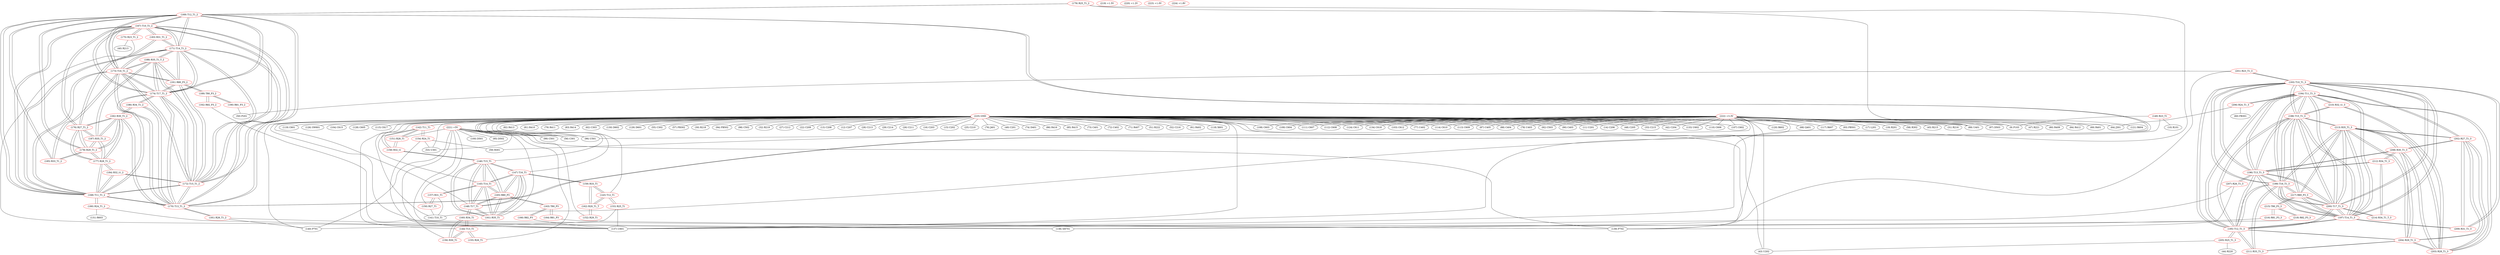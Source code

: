 graph {
	142 [label="(142) T11_T1" color=red]
	154 [label="(154) R24_T1"]
	151 [label="(151) R28_T1"]
	158 [label="(158) R32_t1"]
	143 [label="(143) T12_T1" color=red]
	159 [label="(159) R33_T1"]
	162 [label="(162) R29_T1_T"]
	153 [label="(153) R25_T1"]
	144 [label="(144) T13_T1" color=red]
	156 [label="(156) R30_T1"]
	160 [label="(160) R34_T1"]
	155 [label="(155) R26_T1"]
	145 [label="(145) T14_T1" color=red]
	157 [label="(157) R31_T1"]
	165 [label="(165) R80_P3"]
	148 [label="(148) T17_T1"]
	161 [label="(161) R35_T1"]
	147 [label="(147) T16_T1"]
	146 [label="(146) T15_T1"]
	146 [label="(146) T15_T1" color=red]
	158 [label="(158) R32_t1"]
	165 [label="(165) R80_P3"]
	148 [label="(148) T17_T1"]
	161 [label="(161) R35_T1"]
	147 [label="(147) T16_T1"]
	145 [label="(145) T14_T1"]
	147 [label="(147) T16_T1" color=red]
	159 [label="(159) R33_T1"]
	165 [label="(165) R80_P3"]
	148 [label="(148) T17_T1"]
	161 [label="(161) R35_T1"]
	146 [label="(146) T15_T1"]
	145 [label="(145) T14_T1"]
	148 [label="(148) T17_T1" color=red]
	160 [label="(160) R34_T1"]
	165 [label="(165) R80_P3"]
	161 [label="(161) R35_T1"]
	147 [label="(147) T16_T1"]
	146 [label="(146) T15_T1"]
	145 [label="(145) T14_T1"]
	149 [label="(149) R23_T1" color=red]
	10 [label="(10) R101"]
	9 [label="(9) P103"]
	141 [label="(141) T10_T1"]
	150 [label="(150) R27_T1" color=red]
	141 [label="(141) T10_T1"]
	157 [label="(157) R31_T1"]
	151 [label="(151) R28_T1" color=red]
	142 [label="(142) T11_T1"]
	158 [label="(158) R32_t1"]
	152 [label="(152) R29_T1" color=red]
	162 [label="(162) R29_T1_T"]
	153 [label="(153) R25_T1" color=red]
	140 [label="(140) P701"]
	137 [label="(137) U601"]
	143 [label="(143) T12_T1"]
	154 [label="(154) R24_T1" color=red]
	137 [label="(137) U601"]
	53 [label="(53) U301"]
	59 [label="(59) R301"]
	142 [label="(142) T11_T1"]
	155 [label="(155) R26_T1" color=red]
	144 [label="(144) T13_T1"]
	156 [label="(156) R30_T1" color=red]
	160 [label="(160) R34_T1"]
	144 [label="(144) T13_T1"]
	157 [label="(157) R31_T1" color=red]
	141 [label="(141) T10_T1"]
	150 [label="(150) R27_T1"]
	145 [label="(145) T14_T1"]
	158 [label="(158) R32_t1" color=red]
	146 [label="(146) T15_T1"]
	142 [label="(142) T11_T1"]
	151 [label="(151) R28_T1"]
	159 [label="(159) R33_T1" color=red]
	147 [label="(147) T16_T1"]
	162 [label="(162) R29_T1_T"]
	143 [label="(143) T12_T1"]
	160 [label="(160) R34_T1" color=red]
	148 [label="(148) T17_T1"]
	156 [label="(156) R30_T1"]
	144 [label="(144) T13_T1"]
	161 [label="(161) R35_T1" color=red]
	165 [label="(165) R80_P3"]
	148 [label="(148) T17_T1"]
	147 [label="(147) T16_T1"]
	146 [label="(146) T15_T1"]
	145 [label="(145) T14_T1"]
	162 [label="(162) R29_T1_T" color=red]
	159 [label="(159) R33_T1"]
	143 [label="(143) T12_T1"]
	152 [label="(152) R29_T1"]
	163 [label="(163) T80_P3" color=red]
	164 [label="(164) R81_P3"]
	166 [label="(166) R82_P3"]
	165 [label="(165) R80_P3"]
	164 [label="(164) R81_P3" color=red]
	139 [label="(139) P702"]
	163 [label="(163) T80_P3"]
	165 [label="(165) R80_P3" color=red]
	148 [label="(148) T17_T1"]
	161 [label="(161) R35_T1"]
	147 [label="(147) T16_T1"]
	146 [label="(146) T15_T1"]
	145 [label="(145) T14_T1"]
	163 [label="(163) T80_P3"]
	166 [label="(166) R82_P3" color=red]
	137 [label="(137) U601"]
	163 [label="(163) T80_P3"]
	167 [label="(167) T10_T1_2" color=red]
	175 [label="(175) R23_T1_2"]
	183 [label="(183) R31_T1_2"]
	176 [label="(176) R27_T1_2"]
	173 [label="(173) T16_T1_2"]
	174 [label="(174) T17_T1_2"]
	172 [label="(172) T15_T1_2"]
	169 [label="(169) T12_T1_2"]
	171 [label="(171) T14_T1_2"]
	170 [label="(170) T13_T1_2"]
	168 [label="(168) T11_T1_2"]
	168 [label="(168) T11_T1_2" color=red]
	180 [label="(180) R24_T1_2"]
	177 [label="(177) R28_T1_2"]
	184 [label="(184) R32_t1_2"]
	167 [label="(167) T10_T1_2"]
	173 [label="(173) T16_T1_2"]
	174 [label="(174) T17_T1_2"]
	172 [label="(172) T15_T1_2"]
	169 [label="(169) T12_T1_2"]
	171 [label="(171) T14_T1_2"]
	170 [label="(170) T13_T1_2"]
	169 [label="(169) T12_T1_2" color=red]
	185 [label="(185) R33_T1_2"]
	178 [label="(178) R29_T1_2"]
	179 [label="(179) R25_T1_2"]
	167 [label="(167) T10_T1_2"]
	173 [label="(173) T16_T1_2"]
	174 [label="(174) T17_T1_2"]
	172 [label="(172) T15_T1_2"]
	171 [label="(171) T14_T1_2"]
	170 [label="(170) T13_T1_2"]
	168 [label="(168) T11_T1_2"]
	170 [label="(170) T13_T1_2" color=red]
	182 [label="(182) R30_T1_2"]
	186 [label="(186) R34_T1_2"]
	181 [label="(181) R26_T1_2"]
	167 [label="(167) T10_T1_2"]
	173 [label="(173) T16_T1_2"]
	174 [label="(174) T17_T1_2"]
	172 [label="(172) T15_T1_2"]
	169 [label="(169) T12_T1_2"]
	171 [label="(171) T14_T1_2"]
	168 [label="(168) T11_T1_2"]
	171 [label="(171) T14_T1_2" color=red]
	167 [label="(167) T10_T1_2"]
	173 [label="(173) T16_T1_2"]
	174 [label="(174) T17_T1_2"]
	172 [label="(172) T15_T1_2"]
	169 [label="(169) T12_T1_2"]
	170 [label="(170) T13_T1_2"]
	168 [label="(168) T11_T1_2"]
	183 [label="(183) R31_T1_2"]
	191 [label="(191) R80_P3_2"]
	188 [label="(188) R35_T1_T_2"]
	172 [label="(172) T15_T1_2" color=red]
	184 [label="(184) R32_t1_2"]
	167 [label="(167) T10_T1_2"]
	173 [label="(173) T16_T1_2"]
	174 [label="(174) T17_T1_2"]
	169 [label="(169) T12_T1_2"]
	171 [label="(171) T14_T1_2"]
	170 [label="(170) T13_T1_2"]
	168 [label="(168) T11_T1_2"]
	191 [label="(191) R80_P3_2"]
	188 [label="(188) R35_T1_T_2"]
	173 [label="(173) T16_T1_2" color=red]
	185 [label="(185) R33_T1_2"]
	167 [label="(167) T10_T1_2"]
	174 [label="(174) T17_T1_2"]
	172 [label="(172) T15_T1_2"]
	169 [label="(169) T12_T1_2"]
	171 [label="(171) T14_T1_2"]
	170 [label="(170) T13_T1_2"]
	168 [label="(168) T11_T1_2"]
	191 [label="(191) R80_P3_2"]
	188 [label="(188) R35_T1_T_2"]
	174 [label="(174) T17_T1_2" color=red]
	186 [label="(186) R34_T1_2"]
	167 [label="(167) T10_T1_2"]
	173 [label="(173) T16_T1_2"]
	172 [label="(172) T15_T1_2"]
	169 [label="(169) T12_T1_2"]
	171 [label="(171) T14_T1_2"]
	170 [label="(170) T13_T1_2"]
	168 [label="(168) T11_T1_2"]
	191 [label="(191) R80_P3_2"]
	188 [label="(188) R35_T1_T_2"]
	175 [label="(175) R23_T1_2" color=red]
	137 [label="(137) U601"]
	40 [label="(40) R213"]
	167 [label="(167) T10_T1_2"]
	176 [label="(176) R27_T1_2" color=red]
	182 [label="(182) R30_T1_2"]
	187 [label="(187) R35_T1_2"]
	178 [label="(178) R29_T1_2"]
	177 [label="(177) R28_T1_2"]
	167 [label="(167) T10_T1_2"]
	183 [label="(183) R31_T1_2"]
	177 [label="(177) R28_T1_2" color=red]
	182 [label="(182) R30_T1_2"]
	187 [label="(187) R35_T1_2"]
	178 [label="(178) R29_T1_2"]
	176 [label="(176) R27_T1_2"]
	168 [label="(168) T11_T1_2"]
	184 [label="(184) R32_t1_2"]
	178 [label="(178) R29_T1_2" color=red]
	182 [label="(182) R30_T1_2"]
	187 [label="(187) R35_T1_2"]
	177 [label="(177) R28_T1_2"]
	176 [label="(176) R27_T1_2"]
	185 [label="(185) R33_T1_2"]
	169 [label="(169) T12_T1_2"]
	179 [label="(179) R25_T1_2" color=red]
	89 [label="(89) U401"]
	137 [label="(137) U601"]
	169 [label="(169) T12_T1_2"]
	180 [label="(180) R24_T1_2" color=red]
	137 [label="(137) U601"]
	131 [label="(131) R603"]
	168 [label="(168) T11_T1_2"]
	181 [label="(181) R26_T1_2" color=red]
	140 [label="(140) P701"]
	137 [label="(137) U601"]
	170 [label="(170) T13_T1_2"]
	182 [label="(182) R30_T1_2" color=red]
	187 [label="(187) R35_T1_2"]
	178 [label="(178) R29_T1_2"]
	177 [label="(177) R28_T1_2"]
	176 [label="(176) R27_T1_2"]
	186 [label="(186) R34_T1_2"]
	170 [label="(170) T13_T1_2"]
	183 [label="(183) R31_T1_2" color=red]
	167 [label="(167) T10_T1_2"]
	176 [label="(176) R27_T1_2"]
	171 [label="(171) T14_T1_2"]
	184 [label="(184) R32_t1_2" color=red]
	172 [label="(172) T15_T1_2"]
	168 [label="(168) T11_T1_2"]
	177 [label="(177) R28_T1_2"]
	185 [label="(185) R33_T1_2" color=red]
	173 [label="(173) T16_T1_2"]
	178 [label="(178) R29_T1_2"]
	169 [label="(169) T12_T1_2"]
	186 [label="(186) R34_T1_2" color=red]
	174 [label="(174) T17_T1_2"]
	182 [label="(182) R30_T1_2"]
	170 [label="(170) T13_T1_2"]
	187 [label="(187) R35_T1_2" color=red]
	182 [label="(182) R30_T1_2"]
	178 [label="(178) R29_T1_2"]
	177 [label="(177) R28_T1_2"]
	176 [label="(176) R27_T1_2"]
	188 [label="(188) R35_T1_T_2"]
	188 [label="(188) R35_T1_T_2" color=red]
	187 [label="(187) R35_T1_2"]
	191 [label="(191) R80_P3_2"]
	174 [label="(174) T17_T1_2"]
	173 [label="(173) T16_T1_2"]
	172 [label="(172) T15_T1_2"]
	171 [label="(171) T14_T1_2"]
	189 [label="(189) T80_P3_2" color=red]
	190 [label="(190) R81_P3_2"]
	192 [label="(192) R82_P3_2"]
	191 [label="(191) R80_P3_2"]
	190 [label="(190) R81_P3_2" color=red]
	50 [label="(50) P201"]
	189 [label="(189) T80_P3_2"]
	191 [label="(191) R80_P3_2" color=red]
	174 [label="(174) T17_T1_2"]
	188 [label="(188) R35_T1_T_2"]
	173 [label="(173) T16_T1_2"]
	172 [label="(172) T15_T1_2"]
	171 [label="(171) T14_T1_2"]
	189 [label="(189) T80_P3_2"]
	192 [label="(192) R82_P3_2" color=red]
	139 [label="(139) P702"]
	189 [label="(189) T80_P3_2"]
	193 [label="(193) T10_T1_3" color=red]
	201 [label="(201) R23_T1_3"]
	209 [label="(209) R31_T1_3"]
	202 [label="(202) R27_T1_3"]
	199 [label="(199) T16_T1_3"]
	200 [label="(200) T17_T1_3"]
	198 [label="(198) T15_T1_3"]
	195 [label="(195) T12_T1_3"]
	197 [label="(197) T14_T1_3"]
	196 [label="(196) T13_T1_3"]
	194 [label="(194) T11_T1_3"]
	194 [label="(194) T11_T1_3" color=red]
	206 [label="(206) R24_T1_3"]
	203 [label="(203) R28_T1_3"]
	210 [label="(210) R32_t1_3"]
	193 [label="(193) T10_T1_3"]
	199 [label="(199) T16_T1_3"]
	200 [label="(200) T17_T1_3"]
	198 [label="(198) T15_T1_3"]
	195 [label="(195) T12_T1_3"]
	197 [label="(197) T14_T1_3"]
	196 [label="(196) T13_T1_3"]
	195 [label="(195) T12_T1_3" color=red]
	211 [label="(211) R33_T1_3"]
	204 [label="(204) R29_T1_3"]
	205 [label="(205) R25_T1_3"]
	193 [label="(193) T10_T1_3"]
	199 [label="(199) T16_T1_3"]
	200 [label="(200) T17_T1_3"]
	198 [label="(198) T15_T1_3"]
	197 [label="(197) T14_T1_3"]
	196 [label="(196) T13_T1_3"]
	194 [label="(194) T11_T1_3"]
	196 [label="(196) T13_T1_3" color=red]
	208 [label="(208) R30_T1_3"]
	212 [label="(212) R34_T1_3"]
	207 [label="(207) R26_T1_3"]
	193 [label="(193) T10_T1_3"]
	199 [label="(199) T16_T1_3"]
	200 [label="(200) T17_T1_3"]
	198 [label="(198) T15_T1_3"]
	195 [label="(195) T12_T1_3"]
	197 [label="(197) T14_T1_3"]
	194 [label="(194) T11_T1_3"]
	197 [label="(197) T14_T1_3" color=red]
	193 [label="(193) T10_T1_3"]
	199 [label="(199) T16_T1_3"]
	200 [label="(200) T17_T1_3"]
	198 [label="(198) T15_T1_3"]
	195 [label="(195) T12_T1_3"]
	196 [label="(196) T13_T1_3"]
	194 [label="(194) T11_T1_3"]
	209 [label="(209) R31_T1_3"]
	217 [label="(217) R80_P3_3"]
	213 [label="(213) R35_T1_3"]
	198 [label="(198) T15_T1_3" color=red]
	210 [label="(210) R32_t1_3"]
	193 [label="(193) T10_T1_3"]
	199 [label="(199) T16_T1_3"]
	200 [label="(200) T17_T1_3"]
	195 [label="(195) T12_T1_3"]
	197 [label="(197) T14_T1_3"]
	196 [label="(196) T13_T1_3"]
	194 [label="(194) T11_T1_3"]
	217 [label="(217) R80_P3_3"]
	213 [label="(213) R35_T1_3"]
	199 [label="(199) T16_T1_3" color=red]
	211 [label="(211) R33_T1_3"]
	193 [label="(193) T10_T1_3"]
	200 [label="(200) T17_T1_3"]
	198 [label="(198) T15_T1_3"]
	195 [label="(195) T12_T1_3"]
	197 [label="(197) T14_T1_3"]
	196 [label="(196) T13_T1_3"]
	194 [label="(194) T11_T1_3"]
	217 [label="(217) R80_P3_3"]
	213 [label="(213) R35_T1_3"]
	200 [label="(200) T17_T1_3" color=red]
	214 [label="(214) R34_T1_T_3"]
	193 [label="(193) T10_T1_3"]
	199 [label="(199) T16_T1_3"]
	198 [label="(198) T15_T1_3"]
	195 [label="(195) T12_T1_3"]
	197 [label="(197) T14_T1_3"]
	196 [label="(196) T13_T1_3"]
	194 [label="(194) T11_T1_3"]
	217 [label="(217) R80_P3_3"]
	213 [label="(213) R35_T1_3"]
	201 [label="(201) R23_T1_3" color=red]
	50 [label="(50) P201"]
	139 [label="(139) P702"]
	193 [label="(193) T10_T1_3"]
	202 [label="(202) R27_T1_3" color=red]
	208 [label="(208) R30_T1_3"]
	213 [label="(213) R35_T1_3"]
	204 [label="(204) R29_T1_3"]
	203 [label="(203) R28_T1_3"]
	193 [label="(193) T10_T1_3"]
	209 [label="(209) R31_T1_3"]
	203 [label="(203) R28_T1_3" color=red]
	208 [label="(208) R30_T1_3"]
	213 [label="(213) R35_T1_3"]
	204 [label="(204) R29_T1_3"]
	202 [label="(202) R27_T1_3"]
	194 [label="(194) T11_T1_3"]
	210 [label="(210) R32_t1_3"]
	204 [label="(204) R29_T1_3" color=red]
	208 [label="(208) R30_T1_3"]
	213 [label="(213) R35_T1_3"]
	203 [label="(203) R28_T1_3"]
	202 [label="(202) R27_T1_3"]
	211 [label="(211) R33_T1_3"]
	195 [label="(195) T12_T1_3"]
	205 [label="(205) R25_T1_3" color=red]
	43 [label="(43) U202"]
	44 [label="(44) R220"]
	195 [label="(195) T12_T1_3"]
	206 [label="(206) R24_T1_3" color=red]
	60 [label="(60) FB301"]
	64 [label="(64) J301"]
	194 [label="(194) T11_T1_3"]
	207 [label="(207) R26_T1_3" color=red]
	137 [label="(137) U601"]
	139 [label="(139) P702"]
	196 [label="(196) T13_T1_3"]
	208 [label="(208) R30_T1_3" color=red]
	213 [label="(213) R35_T1_3"]
	204 [label="(204) R29_T1_3"]
	203 [label="(203) R28_T1_3"]
	202 [label="(202) R27_T1_3"]
	212 [label="(212) R34_T1_3"]
	196 [label="(196) T13_T1_3"]
	209 [label="(209) R31_T1_3" color=red]
	193 [label="(193) T10_T1_3"]
	202 [label="(202) R27_T1_3"]
	197 [label="(197) T14_T1_3"]
	210 [label="(210) R32_t1_3" color=red]
	198 [label="(198) T15_T1_3"]
	194 [label="(194) T11_T1_3"]
	203 [label="(203) R28_T1_3"]
	211 [label="(211) R33_T1_3" color=red]
	199 [label="(199) T16_T1_3"]
	204 [label="(204) R29_T1_3"]
	195 [label="(195) T12_T1_3"]
	212 [label="(212) R34_T1_3" color=red]
	208 [label="(208) R30_T1_3"]
	196 [label="(196) T13_T1_3"]
	214 [label="(214) R34_T1_T_3"]
	213 [label="(213) R35_T1_3" color=red]
	208 [label="(208) R30_T1_3"]
	204 [label="(204) R29_T1_3"]
	203 [label="(203) R28_T1_3"]
	202 [label="(202) R27_T1_3"]
	217 [label="(217) R80_P3_3"]
	200 [label="(200) T17_T1_3"]
	199 [label="(199) T16_T1_3"]
	198 [label="(198) T15_T1_3"]
	197 [label="(197) T14_T1_3"]
	214 [label="(214) R34_T1_T_3" color=red]
	200 [label="(200) T17_T1_3"]
	212 [label="(212) R34_T1_3"]
	215 [label="(215) T80_P3_3" color=red]
	216 [label="(216) R81_P3_3"]
	218 [label="(218) R82_P3_3"]
	217 [label="(217) R80_P3_3"]
	216 [label="(216) R81_P3_3" color=red]
	137 [label="(137) U601"]
	215 [label="(215) T80_P3_3"]
	217 [label="(217) R80_P3_3" color=red]
	200 [label="(200) T17_T1_3"]
	213 [label="(213) R35_T1_3"]
	199 [label="(199) T16_T1_3"]
	198 [label="(198) T15_T1_3"]
	197 [label="(197) T14_T1_3"]
	215 [label="(215) T80_P3_3"]
	218 [label="(218) R82_P3_3" color=red]
	138 [label="(138) SH701"]
	215 [label="(215) T80_P3_3"]
	219 [label="(219) +1.5V" color=red]
	220 [label="(220) +1.2V" color=red]
	221 [label="(221) +5V" color=red]
	140 [label="(140) P701"]
	139 [label="(139) P702"]
	99 [label="(99) C501"]
	100 [label="(100) D501"]
	96 [label="(96) U501"]
	95 [label="(95) D502"]
	138 [label="(138) SH701"]
	56 [label="(56) C301"]
	53 [label="(53) U301"]
	155 [label="(155) R26_T1"]
	156 [label="(156) R30_T1"]
	161 [label="(161) R35_T1"]
	152 [label="(152) R29_T1"]
	151 [label="(151) R28_T1"]
	150 [label="(150) R27_T1"]
	222 [label="(222) +3.3V" color=red]
	96 [label="(96) U501"]
	69 [label="(69) R401"]
	103 [label="(103) C612"]
	77 [label="(77) U402"]
	121 [label="(121) R604"]
	120 [label="(120) R602"]
	68 [label="(68) Q401"]
	117 [label="(117) R607"]
	114 [label="(114) C610"]
	113 [label="(113) C609"]
	87 [label="(87) C405"]
	88 [label="(88) C404"]
	78 [label="(78) U403"]
	92 [label="(92) C503"]
	93 [label="(93) FB501"]
	89 [label="(89) U401"]
	90 [label="(90) C403"]
	11 [label="(11) U201"]
	14 [label="(14) C206"]
	17 [label="(17) L201"]
	19 [label="(19) R201"]
	9 [label="(9) P103"]
	138 [label="(138) SH701"]
	58 [label="(58) R302"]
	48 [label="(48) C205"]
	43 [label="(43) U202"]
	45 [label="(45) R215"]
	31 [label="(31) R216"]
	33 [label="(33) C215"]
	97 [label="(97) D503"]
	42 [label="(42) C204"]
	47 [label="(47) R221"]
	110 [label="(110) C606"]
	133 [label="(133) U602"]
	107 [label="(107) C602"]
	108 [label="(108) C603"]
	109 [label="(109) C604"]
	137 [label="(137) U601"]
	111 [label="(111) C607"]
	112 [label="(112) C608"]
	124 [label="(124) C611"]
	80 [label="(80) R409"]
	134 [label="(134) C618"]
	84 [label="(84) R412"]
	223 [label="(223) +1.0V" color=red]
	224 [label="(224) +1.8V" color=red]
	225 [label="(225) GND" color=red]
	82 [label="(82) R413"]
	81 [label="(81) R410"]
	79 [label="(79) R411"]
	78 [label="(78) U403"]
	138 [label="(138) SH701"]
	83 [label="(83) R414"]
	59 [label="(59) R301"]
	62 [label="(62) C303"]
	137 [label="(137) U601"]
	64 [label="(64) J301"]
	130 [label="(130) D602"]
	129 [label="(129) D601"]
	55 [label="(55) C302"]
	139 [label="(139) P702"]
	56 [label="(56) C301"]
	57 [label="(57) FB302"]
	53 [label="(53) U301"]
	134 [label="(134) C618"]
	133 [label="(133) U602"]
	30 [label="(30) R218"]
	140 [label="(140) P701"]
	96 [label="(96) U501"]
	94 [label="(94) FB502"]
	98 [label="(98) C502"]
	33 [label="(33) C215"]
	32 [label="(32) R219"]
	27 [label="(27) C212"]
	22 [label="(22) C209"]
	11 [label="(11) U201"]
	14 [label="(14) C206"]
	13 [label="(13) C208"]
	12 [label="(12) C207"]
	28 [label="(28) C213"]
	29 [label="(29) C214"]
	43 [label="(43) U202"]
	42 [label="(42) C204"]
	26 [label="(26) C211"]
	16 [label="(16) C203"]
	15 [label="(15) C202"]
	25 [label="(25) C210"]
	77 [label="(77) U402"]
	76 [label="(76) J401"]
	48 [label="(48) C205"]
	49 [label="(49) C201"]
	74 [label="(74) D401"]
	87 [label="(87) C405"]
	86 [label="(86) R416"]
	85 [label="(85) R415"]
	73 [label="(73) C401"]
	72 [label="(72) C402"]
	71 [label="(71) R407"]
	92 [label="(92) C503"]
	99 [label="(99) C501"]
	51 [label="(51) R222"]
	52 [label="(52) C216"]
	91 [label="(91) R402"]
	90 [label="(90) C403"]
	89 [label="(89) U401"]
	88 [label="(88) C404"]
	111 [label="(111) C607"]
	110 [label="(110) C606"]
	107 [label="(107) C602"]
	103 [label="(103) C612"]
	118 [label="(118) X601"]
	124 [label="(124) C611"]
	119 [label="(119) C601"]
	126 [label="(126) SW601"]
	109 [label="(109) C604"]
	108 [label="(108) C603"]
	104 [label="(104) C615"]
	128 [label="(128) C605"]
	9 [label="(9) P103"]
	115 [label="(115) C617"]
	114 [label="(114) C610"]
	112 [label="(112) C608"]
	113 [label="(113) C609"]
	141 [label="(141) T10_T1"]
	147 [label="(147) T16_T1"]
	148 [label="(148) T17_T1"]
	146 [label="(146) T15_T1"]
	143 [label="(143) T12_T1"]
	145 [label="(145) T14_T1"]
	144 [label="(144) T13_T1"]
	142 [label="(142) T11_T1"]
	142 -- 154
	142 -- 151
	142 -- 158
	143 -- 159
	143 -- 162
	143 -- 153
	144 -- 156
	144 -- 160
	144 -- 155
	145 -- 157
	145 -- 165
	145 -- 148
	145 -- 161
	145 -- 147
	145 -- 146
	146 -- 158
	146 -- 165
	146 -- 148
	146 -- 161
	146 -- 147
	146 -- 145
	147 -- 159
	147 -- 165
	147 -- 148
	147 -- 161
	147 -- 146
	147 -- 145
	148 -- 160
	148 -- 165
	148 -- 161
	148 -- 147
	148 -- 146
	148 -- 145
	149 -- 10
	149 -- 9
	149 -- 141
	150 -- 141
	150 -- 157
	151 -- 142
	151 -- 158
	152 -- 162
	153 -- 140
	153 -- 137
	153 -- 143
	154 -- 137
	154 -- 53
	154 -- 59
	154 -- 142
	155 -- 144
	156 -- 160
	156 -- 144
	157 -- 141
	157 -- 150
	157 -- 145
	158 -- 146
	158 -- 142
	158 -- 151
	159 -- 147
	159 -- 162
	159 -- 143
	160 -- 148
	160 -- 156
	160 -- 144
	161 -- 165
	161 -- 148
	161 -- 147
	161 -- 146
	161 -- 145
	162 -- 159
	162 -- 143
	162 -- 152
	163 -- 164
	163 -- 166
	163 -- 165
	164 -- 139
	164 -- 163
	165 -- 148
	165 -- 161
	165 -- 147
	165 -- 146
	165 -- 145
	165 -- 163
	166 -- 137
	166 -- 163
	167 -- 175
	167 -- 183
	167 -- 176
	167 -- 173
	167 -- 174
	167 -- 172
	167 -- 169
	167 -- 171
	167 -- 170
	167 -- 168
	168 -- 180
	168 -- 177
	168 -- 184
	168 -- 167
	168 -- 173
	168 -- 174
	168 -- 172
	168 -- 169
	168 -- 171
	168 -- 170
	169 -- 185
	169 -- 178
	169 -- 179
	169 -- 167
	169 -- 173
	169 -- 174
	169 -- 172
	169 -- 171
	169 -- 170
	169 -- 168
	170 -- 182
	170 -- 186
	170 -- 181
	170 -- 167
	170 -- 173
	170 -- 174
	170 -- 172
	170 -- 169
	170 -- 171
	170 -- 168
	171 -- 167
	171 -- 173
	171 -- 174
	171 -- 172
	171 -- 169
	171 -- 170
	171 -- 168
	171 -- 183
	171 -- 191
	171 -- 188
	172 -- 184
	172 -- 167
	172 -- 173
	172 -- 174
	172 -- 169
	172 -- 171
	172 -- 170
	172 -- 168
	172 -- 191
	172 -- 188
	173 -- 185
	173 -- 167
	173 -- 174
	173 -- 172
	173 -- 169
	173 -- 171
	173 -- 170
	173 -- 168
	173 -- 191
	173 -- 188
	174 -- 186
	174 -- 167
	174 -- 173
	174 -- 172
	174 -- 169
	174 -- 171
	174 -- 170
	174 -- 168
	174 -- 191
	174 -- 188
	175 -- 137
	175 -- 40
	175 -- 167
	176 -- 182
	176 -- 187
	176 -- 178
	176 -- 177
	176 -- 167
	176 -- 183
	177 -- 182
	177 -- 187
	177 -- 178
	177 -- 176
	177 -- 168
	177 -- 184
	178 -- 182
	178 -- 187
	178 -- 177
	178 -- 176
	178 -- 185
	178 -- 169
	179 -- 89
	179 -- 137
	179 -- 169
	180 -- 137
	180 -- 131
	180 -- 168
	181 -- 140
	181 -- 137
	181 -- 170
	182 -- 187
	182 -- 178
	182 -- 177
	182 -- 176
	182 -- 186
	182 -- 170
	183 -- 167
	183 -- 176
	183 -- 171
	184 -- 172
	184 -- 168
	184 -- 177
	185 -- 173
	185 -- 178
	185 -- 169
	186 -- 174
	186 -- 182
	186 -- 170
	187 -- 182
	187 -- 178
	187 -- 177
	187 -- 176
	187 -- 188
	188 -- 187
	188 -- 191
	188 -- 174
	188 -- 173
	188 -- 172
	188 -- 171
	189 -- 190
	189 -- 192
	189 -- 191
	190 -- 50
	190 -- 189
	191 -- 174
	191 -- 188
	191 -- 173
	191 -- 172
	191 -- 171
	191 -- 189
	192 -- 139
	192 -- 189
	193 -- 201
	193 -- 209
	193 -- 202
	193 -- 199
	193 -- 200
	193 -- 198
	193 -- 195
	193 -- 197
	193 -- 196
	193 -- 194
	194 -- 206
	194 -- 203
	194 -- 210
	194 -- 193
	194 -- 199
	194 -- 200
	194 -- 198
	194 -- 195
	194 -- 197
	194 -- 196
	195 -- 211
	195 -- 204
	195 -- 205
	195 -- 193
	195 -- 199
	195 -- 200
	195 -- 198
	195 -- 197
	195 -- 196
	195 -- 194
	196 -- 208
	196 -- 212
	196 -- 207
	196 -- 193
	196 -- 199
	196 -- 200
	196 -- 198
	196 -- 195
	196 -- 197
	196 -- 194
	197 -- 193
	197 -- 199
	197 -- 200
	197 -- 198
	197 -- 195
	197 -- 196
	197 -- 194
	197 -- 209
	197 -- 217
	197 -- 213
	198 -- 210
	198 -- 193
	198 -- 199
	198 -- 200
	198 -- 195
	198 -- 197
	198 -- 196
	198 -- 194
	198 -- 217
	198 -- 213
	199 -- 211
	199 -- 193
	199 -- 200
	199 -- 198
	199 -- 195
	199 -- 197
	199 -- 196
	199 -- 194
	199 -- 217
	199 -- 213
	200 -- 214
	200 -- 193
	200 -- 199
	200 -- 198
	200 -- 195
	200 -- 197
	200 -- 196
	200 -- 194
	200 -- 217
	200 -- 213
	201 -- 50
	201 -- 139
	201 -- 193
	202 -- 208
	202 -- 213
	202 -- 204
	202 -- 203
	202 -- 193
	202 -- 209
	203 -- 208
	203 -- 213
	203 -- 204
	203 -- 202
	203 -- 194
	203 -- 210
	204 -- 208
	204 -- 213
	204 -- 203
	204 -- 202
	204 -- 211
	204 -- 195
	205 -- 43
	205 -- 44
	205 -- 195
	206 -- 60
	206 -- 64
	206 -- 194
	207 -- 137
	207 -- 139
	207 -- 196
	208 -- 213
	208 -- 204
	208 -- 203
	208 -- 202
	208 -- 212
	208 -- 196
	209 -- 193
	209 -- 202
	209 -- 197
	210 -- 198
	210 -- 194
	210 -- 203
	211 -- 199
	211 -- 204
	211 -- 195
	212 -- 208
	212 -- 196
	212 -- 214
	213 -- 208
	213 -- 204
	213 -- 203
	213 -- 202
	213 -- 217
	213 -- 200
	213 -- 199
	213 -- 198
	213 -- 197
	214 -- 200
	214 -- 212
	215 -- 216
	215 -- 218
	215 -- 217
	216 -- 137
	216 -- 215
	217 -- 200
	217 -- 213
	217 -- 199
	217 -- 198
	217 -- 197
	217 -- 215
	218 -- 138
	218 -- 215
	221 -- 140
	221 -- 139
	221 -- 99
	221 -- 100
	221 -- 96
	221 -- 95
	221 -- 138
	221 -- 56
	221 -- 53
	221 -- 155
	221 -- 156
	221 -- 161
	221 -- 152
	221 -- 151
	221 -- 150
	222 -- 96
	222 -- 69
	222 -- 103
	222 -- 77
	222 -- 121
	222 -- 120
	222 -- 68
	222 -- 117
	222 -- 114
	222 -- 113
	222 -- 87
	222 -- 88
	222 -- 78
	222 -- 92
	222 -- 93
	222 -- 89
	222 -- 90
	222 -- 11
	222 -- 14
	222 -- 17
	222 -- 19
	222 -- 9
	222 -- 138
	222 -- 58
	222 -- 48
	222 -- 43
	222 -- 45
	222 -- 31
	222 -- 33
	222 -- 97
	222 -- 42
	222 -- 47
	222 -- 110
	222 -- 133
	222 -- 107
	222 -- 108
	222 -- 109
	222 -- 137
	222 -- 111
	222 -- 112
	222 -- 124
	222 -- 80
	222 -- 134
	222 -- 84
	225 -- 82
	225 -- 81
	225 -- 79
	225 -- 78
	225 -- 138
	225 -- 83
	225 -- 59
	225 -- 62
	225 -- 137
	225 -- 64
	225 -- 130
	225 -- 129
	225 -- 55
	225 -- 139
	225 -- 56
	225 -- 57
	225 -- 53
	225 -- 134
	225 -- 133
	225 -- 30
	225 -- 140
	225 -- 96
	225 -- 94
	225 -- 98
	225 -- 33
	225 -- 32
	225 -- 27
	225 -- 22
	225 -- 11
	225 -- 14
	225 -- 13
	225 -- 12
	225 -- 28
	225 -- 29
	225 -- 43
	225 -- 42
	225 -- 26
	225 -- 16
	225 -- 15
	225 -- 25
	225 -- 77
	225 -- 76
	225 -- 48
	225 -- 49
	225 -- 74
	225 -- 87
	225 -- 86
	225 -- 85
	225 -- 73
	225 -- 72
	225 -- 71
	225 -- 92
	225 -- 99
	225 -- 51
	225 -- 52
	225 -- 91
	225 -- 90
	225 -- 89
	225 -- 88
	225 -- 111
	225 -- 110
	225 -- 107
	225 -- 103
	225 -- 118
	225 -- 124
	225 -- 119
	225 -- 126
	225 -- 109
	225 -- 108
	225 -- 104
	225 -- 128
	225 -- 9
	225 -- 115
	225 -- 114
	225 -- 112
	225 -- 113
	225 -- 141
	225 -- 147
	225 -- 148
	225 -- 146
	225 -- 143
	225 -- 145
	225 -- 144
	225 -- 142
}